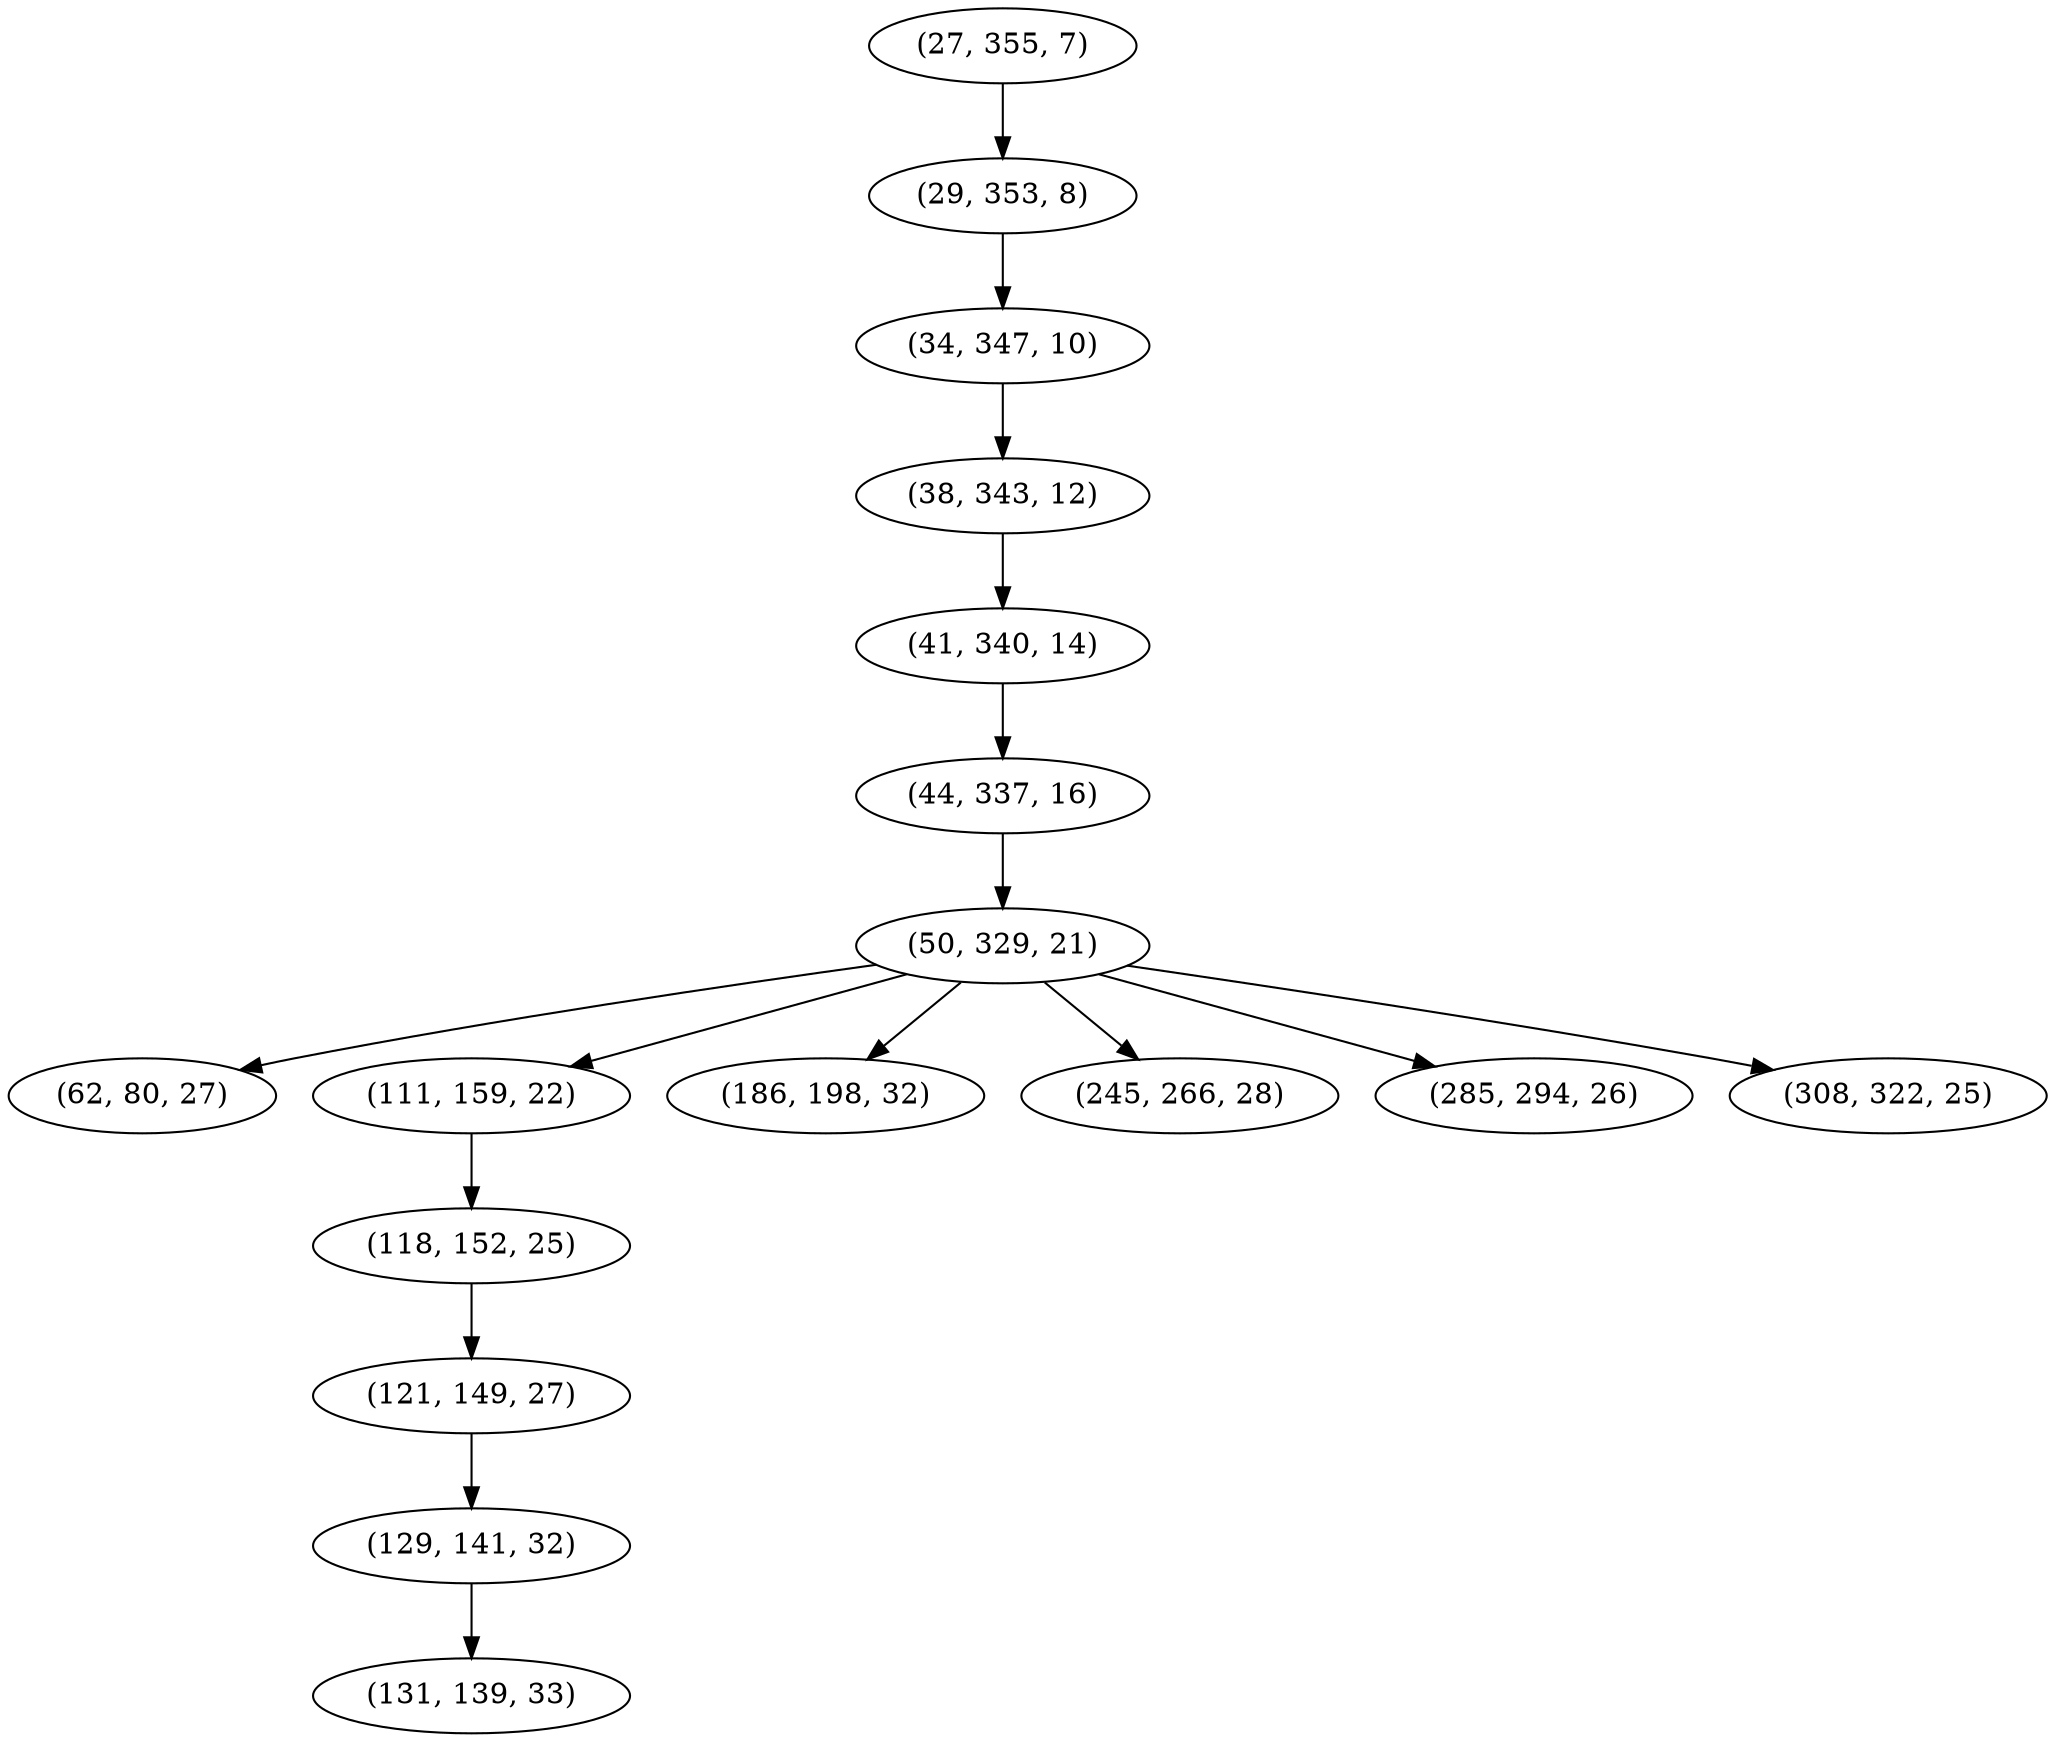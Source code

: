 digraph tree {
    "(27, 355, 7)";
    "(29, 353, 8)";
    "(34, 347, 10)";
    "(38, 343, 12)";
    "(41, 340, 14)";
    "(44, 337, 16)";
    "(50, 329, 21)";
    "(62, 80, 27)";
    "(111, 159, 22)";
    "(118, 152, 25)";
    "(121, 149, 27)";
    "(129, 141, 32)";
    "(131, 139, 33)";
    "(186, 198, 32)";
    "(245, 266, 28)";
    "(285, 294, 26)";
    "(308, 322, 25)";
    "(27, 355, 7)" -> "(29, 353, 8)";
    "(29, 353, 8)" -> "(34, 347, 10)";
    "(34, 347, 10)" -> "(38, 343, 12)";
    "(38, 343, 12)" -> "(41, 340, 14)";
    "(41, 340, 14)" -> "(44, 337, 16)";
    "(44, 337, 16)" -> "(50, 329, 21)";
    "(50, 329, 21)" -> "(62, 80, 27)";
    "(50, 329, 21)" -> "(111, 159, 22)";
    "(50, 329, 21)" -> "(186, 198, 32)";
    "(50, 329, 21)" -> "(245, 266, 28)";
    "(50, 329, 21)" -> "(285, 294, 26)";
    "(50, 329, 21)" -> "(308, 322, 25)";
    "(111, 159, 22)" -> "(118, 152, 25)";
    "(118, 152, 25)" -> "(121, 149, 27)";
    "(121, 149, 27)" -> "(129, 141, 32)";
    "(129, 141, 32)" -> "(131, 139, 33)";
}
